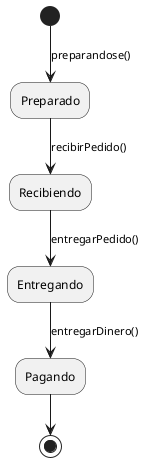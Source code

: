@startuml EstadoDelivery
(*)--> [preparandose()] Preparado
--> [recibirPedido()] Recibiendo
--> [entregarPedido()] Entregando
--> [entregarDinero()] Pagando
--> (*)
@enduml